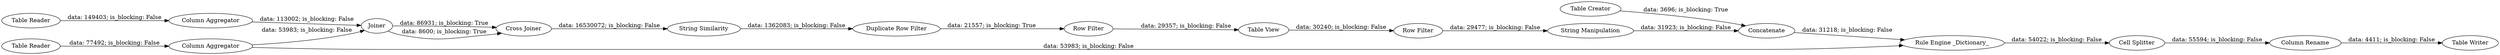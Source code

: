 digraph {
	"1905803292843816149_1134" [label="Table Writer"]
	"1905803292843816149_1415" [label="Column Aggregator"]
	"1905803292843816149_813" [label="Duplicate Row Filter"]
	"1905803292843816149_1113" [label="Rule Engine _Dictionary_"]
	"1905803292843816149_1124" [label=Concatenate]
	"1905803292843816149_1404" [label="Row Filter"]
	"1905803292843816149_1109" [label="Table View"]
	"1905803292843816149_1122" [label="Cell Splitter"]
	"1905803292843816149_1127" [label="Column Rename"]
	"1905803292843816149_1405" [label=Joiner]
	"1905803292843816149_807" [label="Cross Joiner"]
	"1905803292843816149_1412" [label="Table Reader"]
	"1905803292843816149_1126" [label="Row Filter"]
	"1905803292843816149_1123" [label="Table Creator"]
	"1905803292843816149_1107" [label="String Similarity"]
	"1905803292843816149_1414" [label="Column Aggregator"]
	"1905803292843816149_1413" [label="Table Reader"]
	"1905803292843816149_1116" [label="String Manipulation"]
	"1905803292843816149_1127" -> "1905803292843816149_1134" [label="data: 4411; is_blocking: False"]
	"1905803292843816149_807" -> "1905803292843816149_1107" [label="data: 16530072; is_blocking: False"]
	"1905803292843816149_1405" -> "1905803292843816149_807" [label="data: 86931; is_blocking: True"]
	"1905803292843816149_1126" -> "1905803292843816149_1116" [label="data: 29477; is_blocking: False"]
	"1905803292843816149_1413" -> "1905803292843816149_1414" [label="data: 77492; is_blocking: False"]
	"1905803292843816149_1122" -> "1905803292843816149_1127" [label="data: 55594; is_blocking: False"]
	"1905803292843816149_1404" -> "1905803292843816149_1109" [label="data: 29357; is_blocking: False"]
	"1905803292843816149_1414" -> "1905803292843816149_1405" [label="data: 53983; is_blocking: False"]
	"1905803292843816149_1415" -> "1905803292843816149_1405" [label="data: 113002; is_blocking: False"]
	"1905803292843816149_1124" -> "1905803292843816149_1113" [label="data: 31218; is_blocking: False"]
	"1905803292843816149_1412" -> "1905803292843816149_1415" [label="data: 149403; is_blocking: False"]
	"1905803292843816149_1107" -> "1905803292843816149_813" [label="data: 1362083; is_blocking: False"]
	"1905803292843816149_1109" -> "1905803292843816149_1126" [label="data: 30240; is_blocking: False"]
	"1905803292843816149_1116" -> "1905803292843816149_1124" [label="data: 31923; is_blocking: False"]
	"1905803292843816149_813" -> "1905803292843816149_1404" [label="data: 21557; is_blocking: True"]
	"1905803292843816149_1123" -> "1905803292843816149_1124" [label="data: 3696; is_blocking: True"]
	"1905803292843816149_1414" -> "1905803292843816149_1113" [label="data: 53983; is_blocking: False"]
	"1905803292843816149_1405" -> "1905803292843816149_807" [label="data: 8600; is_blocking: True"]
	"1905803292843816149_1113" -> "1905803292843816149_1122" [label="data: 54022; is_blocking: False"]
	rankdir=LR
}
